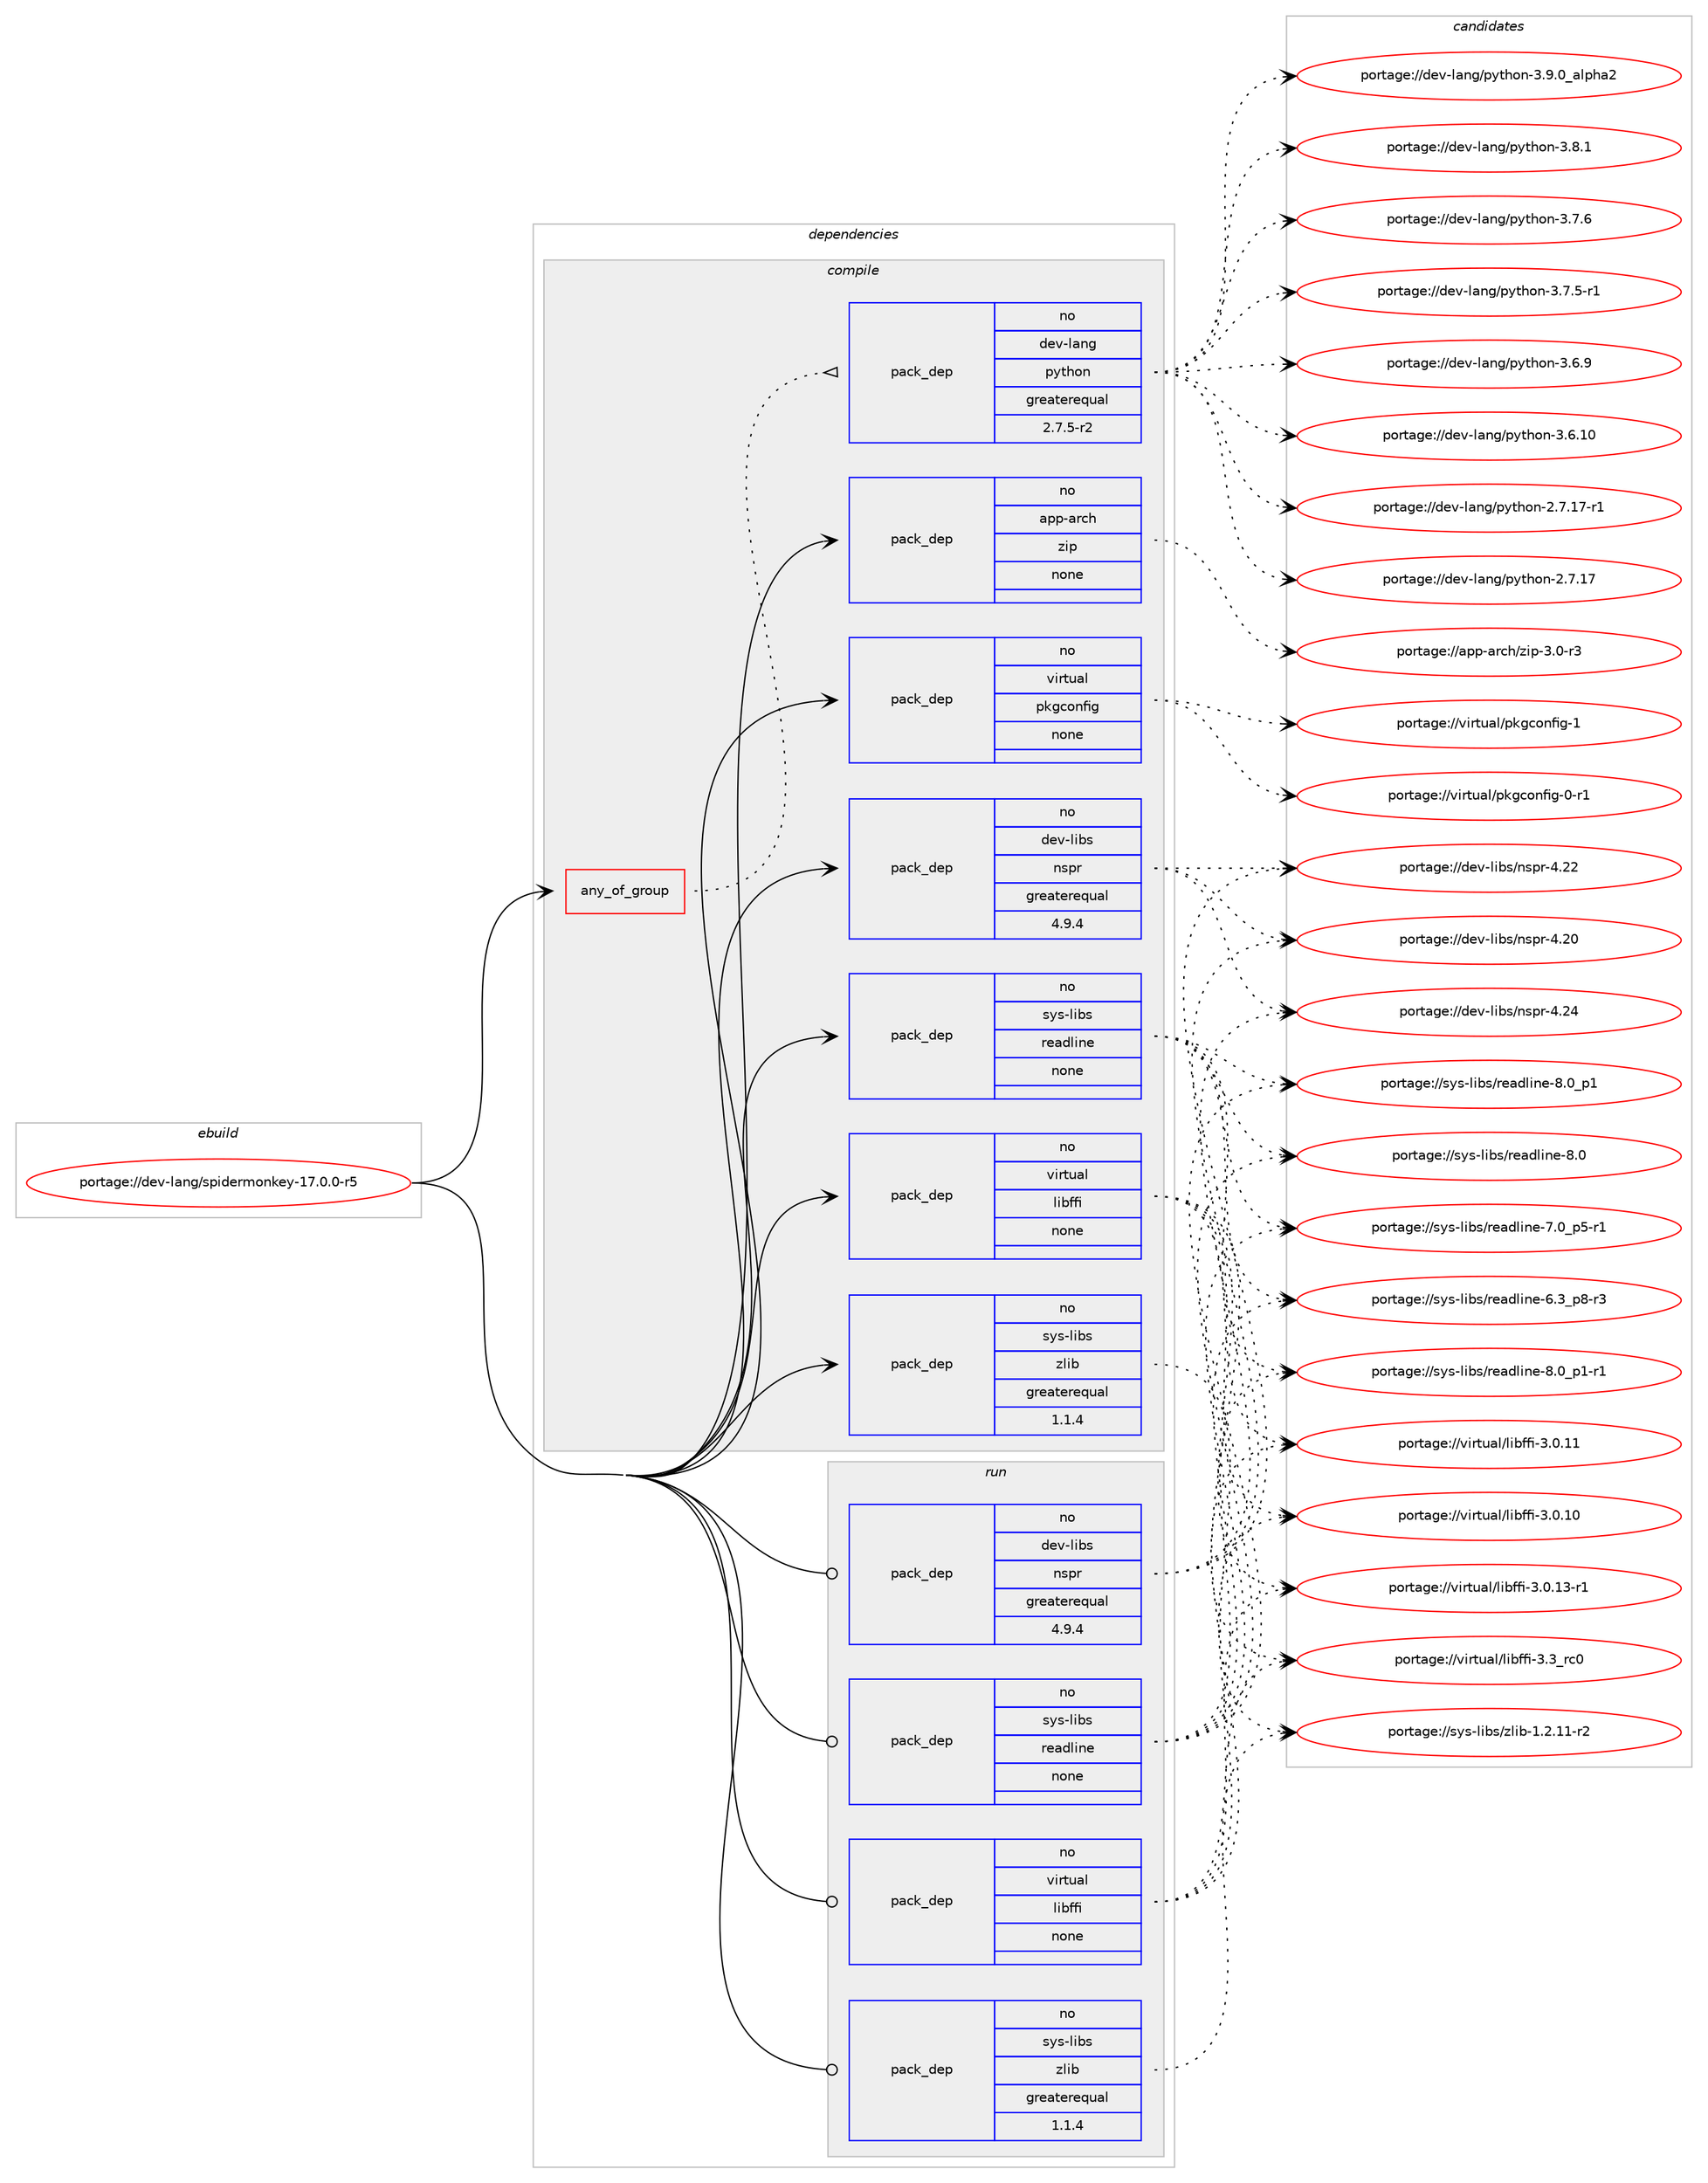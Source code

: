 digraph prolog {

# *************
# Graph options
# *************

newrank=true;
concentrate=true;
compound=true;
graph [rankdir=LR,fontname=Helvetica,fontsize=10,ranksep=1.5];#, ranksep=2.5, nodesep=0.2];
edge  [arrowhead=vee];
node  [fontname=Helvetica,fontsize=10];

# **********
# The ebuild
# **********

subgraph cluster_leftcol {
color=gray;
rank=same;
label=<<i>ebuild</i>>;
id [label="portage://dev-lang/spidermonkey-17.0.0-r5", color=red, width=4, href="../dev-lang/spidermonkey-17.0.0-r5.svg"];
}

# ****************
# The dependencies
# ****************

subgraph cluster_midcol {
color=gray;
label=<<i>dependencies</i>>;
subgraph cluster_compile {
fillcolor="#eeeeee";
style=filled;
label=<<i>compile</i>>;
subgraph any5177 {
dependency518158 [label=<<TABLE BORDER="0" CELLBORDER="1" CELLSPACING="0" CELLPADDING="4"><TR><TD CELLPADDING="10">any_of_group</TD></TR></TABLE>>, shape=none, color=red];subgraph pack385971 {
dependency518159 [label=<<TABLE BORDER="0" CELLBORDER="1" CELLSPACING="0" CELLPADDING="4" WIDTH="220"><TR><TD ROWSPAN="6" CELLPADDING="30">pack_dep</TD></TR><TR><TD WIDTH="110">no</TD></TR><TR><TD>dev-lang</TD></TR><TR><TD>python</TD></TR><TR><TD>greaterequal</TD></TR><TR><TD>2.7.5-r2</TD></TR></TABLE>>, shape=none, color=blue];
}
dependency518158:e -> dependency518159:w [weight=20,style="dotted",arrowhead="oinv"];
}
id:e -> dependency518158:w [weight=20,style="solid",arrowhead="vee"];
subgraph pack385972 {
dependency518160 [label=<<TABLE BORDER="0" CELLBORDER="1" CELLSPACING="0" CELLPADDING="4" WIDTH="220"><TR><TD ROWSPAN="6" CELLPADDING="30">pack_dep</TD></TR><TR><TD WIDTH="110">no</TD></TR><TR><TD>app-arch</TD></TR><TR><TD>zip</TD></TR><TR><TD>none</TD></TR><TR><TD></TD></TR></TABLE>>, shape=none, color=blue];
}
id:e -> dependency518160:w [weight=20,style="solid",arrowhead="vee"];
subgraph pack385973 {
dependency518161 [label=<<TABLE BORDER="0" CELLBORDER="1" CELLSPACING="0" CELLPADDING="4" WIDTH="220"><TR><TD ROWSPAN="6" CELLPADDING="30">pack_dep</TD></TR><TR><TD WIDTH="110">no</TD></TR><TR><TD>dev-libs</TD></TR><TR><TD>nspr</TD></TR><TR><TD>greaterequal</TD></TR><TR><TD>4.9.4</TD></TR></TABLE>>, shape=none, color=blue];
}
id:e -> dependency518161:w [weight=20,style="solid",arrowhead="vee"];
subgraph pack385974 {
dependency518162 [label=<<TABLE BORDER="0" CELLBORDER="1" CELLSPACING="0" CELLPADDING="4" WIDTH="220"><TR><TD ROWSPAN="6" CELLPADDING="30">pack_dep</TD></TR><TR><TD WIDTH="110">no</TD></TR><TR><TD>sys-libs</TD></TR><TR><TD>readline</TD></TR><TR><TD>none</TD></TR><TR><TD></TD></TR></TABLE>>, shape=none, color=blue];
}
id:e -> dependency518162:w [weight=20,style="solid",arrowhead="vee"];
subgraph pack385975 {
dependency518163 [label=<<TABLE BORDER="0" CELLBORDER="1" CELLSPACING="0" CELLPADDING="4" WIDTH="220"><TR><TD ROWSPAN="6" CELLPADDING="30">pack_dep</TD></TR><TR><TD WIDTH="110">no</TD></TR><TR><TD>sys-libs</TD></TR><TR><TD>zlib</TD></TR><TR><TD>greaterequal</TD></TR><TR><TD>1.1.4</TD></TR></TABLE>>, shape=none, color=blue];
}
id:e -> dependency518163:w [weight=20,style="solid",arrowhead="vee"];
subgraph pack385976 {
dependency518164 [label=<<TABLE BORDER="0" CELLBORDER="1" CELLSPACING="0" CELLPADDING="4" WIDTH="220"><TR><TD ROWSPAN="6" CELLPADDING="30">pack_dep</TD></TR><TR><TD WIDTH="110">no</TD></TR><TR><TD>virtual</TD></TR><TR><TD>libffi</TD></TR><TR><TD>none</TD></TR><TR><TD></TD></TR></TABLE>>, shape=none, color=blue];
}
id:e -> dependency518164:w [weight=20,style="solid",arrowhead="vee"];
subgraph pack385977 {
dependency518165 [label=<<TABLE BORDER="0" CELLBORDER="1" CELLSPACING="0" CELLPADDING="4" WIDTH="220"><TR><TD ROWSPAN="6" CELLPADDING="30">pack_dep</TD></TR><TR><TD WIDTH="110">no</TD></TR><TR><TD>virtual</TD></TR><TR><TD>pkgconfig</TD></TR><TR><TD>none</TD></TR><TR><TD></TD></TR></TABLE>>, shape=none, color=blue];
}
id:e -> dependency518165:w [weight=20,style="solid",arrowhead="vee"];
}
subgraph cluster_compileandrun {
fillcolor="#eeeeee";
style=filled;
label=<<i>compile and run</i>>;
}
subgraph cluster_run {
fillcolor="#eeeeee";
style=filled;
label=<<i>run</i>>;
subgraph pack385978 {
dependency518166 [label=<<TABLE BORDER="0" CELLBORDER="1" CELLSPACING="0" CELLPADDING="4" WIDTH="220"><TR><TD ROWSPAN="6" CELLPADDING="30">pack_dep</TD></TR><TR><TD WIDTH="110">no</TD></TR><TR><TD>dev-libs</TD></TR><TR><TD>nspr</TD></TR><TR><TD>greaterequal</TD></TR><TR><TD>4.9.4</TD></TR></TABLE>>, shape=none, color=blue];
}
id:e -> dependency518166:w [weight=20,style="solid",arrowhead="odot"];
subgraph pack385979 {
dependency518167 [label=<<TABLE BORDER="0" CELLBORDER="1" CELLSPACING="0" CELLPADDING="4" WIDTH="220"><TR><TD ROWSPAN="6" CELLPADDING="30">pack_dep</TD></TR><TR><TD WIDTH="110">no</TD></TR><TR><TD>sys-libs</TD></TR><TR><TD>readline</TD></TR><TR><TD>none</TD></TR><TR><TD></TD></TR></TABLE>>, shape=none, color=blue];
}
id:e -> dependency518167:w [weight=20,style="solid",arrowhead="odot"];
subgraph pack385980 {
dependency518168 [label=<<TABLE BORDER="0" CELLBORDER="1" CELLSPACING="0" CELLPADDING="4" WIDTH="220"><TR><TD ROWSPAN="6" CELLPADDING="30">pack_dep</TD></TR><TR><TD WIDTH="110">no</TD></TR><TR><TD>sys-libs</TD></TR><TR><TD>zlib</TD></TR><TR><TD>greaterequal</TD></TR><TR><TD>1.1.4</TD></TR></TABLE>>, shape=none, color=blue];
}
id:e -> dependency518168:w [weight=20,style="solid",arrowhead="odot"];
subgraph pack385981 {
dependency518169 [label=<<TABLE BORDER="0" CELLBORDER="1" CELLSPACING="0" CELLPADDING="4" WIDTH="220"><TR><TD ROWSPAN="6" CELLPADDING="30">pack_dep</TD></TR><TR><TD WIDTH="110">no</TD></TR><TR><TD>virtual</TD></TR><TR><TD>libffi</TD></TR><TR><TD>none</TD></TR><TR><TD></TD></TR></TABLE>>, shape=none, color=blue];
}
id:e -> dependency518169:w [weight=20,style="solid",arrowhead="odot"];
}
}

# **************
# The candidates
# **************

subgraph cluster_choices {
rank=same;
color=gray;
label=<<i>candidates</i>>;

subgraph choice385971 {
color=black;
nodesep=1;
choice10010111845108971101034711212111610411111045514657464895971081121049750 [label="portage://dev-lang/python-3.9.0_alpha2", color=red, width=4,href="../dev-lang/python-3.9.0_alpha2.svg"];
choice100101118451089711010347112121116104111110455146564649 [label="portage://dev-lang/python-3.8.1", color=red, width=4,href="../dev-lang/python-3.8.1.svg"];
choice100101118451089711010347112121116104111110455146554654 [label="portage://dev-lang/python-3.7.6", color=red, width=4,href="../dev-lang/python-3.7.6.svg"];
choice1001011184510897110103471121211161041111104551465546534511449 [label="portage://dev-lang/python-3.7.5-r1", color=red, width=4,href="../dev-lang/python-3.7.5-r1.svg"];
choice100101118451089711010347112121116104111110455146544657 [label="portage://dev-lang/python-3.6.9", color=red, width=4,href="../dev-lang/python-3.6.9.svg"];
choice10010111845108971101034711212111610411111045514654464948 [label="portage://dev-lang/python-3.6.10", color=red, width=4,href="../dev-lang/python-3.6.10.svg"];
choice100101118451089711010347112121116104111110455046554649554511449 [label="portage://dev-lang/python-2.7.17-r1", color=red, width=4,href="../dev-lang/python-2.7.17-r1.svg"];
choice10010111845108971101034711212111610411111045504655464955 [label="portage://dev-lang/python-2.7.17", color=red, width=4,href="../dev-lang/python-2.7.17.svg"];
dependency518159:e -> choice10010111845108971101034711212111610411111045514657464895971081121049750:w [style=dotted,weight="100"];
dependency518159:e -> choice100101118451089711010347112121116104111110455146564649:w [style=dotted,weight="100"];
dependency518159:e -> choice100101118451089711010347112121116104111110455146554654:w [style=dotted,weight="100"];
dependency518159:e -> choice1001011184510897110103471121211161041111104551465546534511449:w [style=dotted,weight="100"];
dependency518159:e -> choice100101118451089711010347112121116104111110455146544657:w [style=dotted,weight="100"];
dependency518159:e -> choice10010111845108971101034711212111610411111045514654464948:w [style=dotted,weight="100"];
dependency518159:e -> choice100101118451089711010347112121116104111110455046554649554511449:w [style=dotted,weight="100"];
dependency518159:e -> choice10010111845108971101034711212111610411111045504655464955:w [style=dotted,weight="100"];
}
subgraph choice385972 {
color=black;
nodesep=1;
choice9711211245971149910447122105112455146484511451 [label="portage://app-arch/zip-3.0-r3", color=red, width=4,href="../app-arch/zip-3.0-r3.svg"];
dependency518160:e -> choice9711211245971149910447122105112455146484511451:w [style=dotted,weight="100"];
}
subgraph choice385973 {
color=black;
nodesep=1;
choice1001011184510810598115471101151121144552465052 [label="portage://dev-libs/nspr-4.24", color=red, width=4,href="../dev-libs/nspr-4.24.svg"];
choice1001011184510810598115471101151121144552465050 [label="portage://dev-libs/nspr-4.22", color=red, width=4,href="../dev-libs/nspr-4.22.svg"];
choice1001011184510810598115471101151121144552465048 [label="portage://dev-libs/nspr-4.20", color=red, width=4,href="../dev-libs/nspr-4.20.svg"];
dependency518161:e -> choice1001011184510810598115471101151121144552465052:w [style=dotted,weight="100"];
dependency518161:e -> choice1001011184510810598115471101151121144552465050:w [style=dotted,weight="100"];
dependency518161:e -> choice1001011184510810598115471101151121144552465048:w [style=dotted,weight="100"];
}
subgraph choice385974 {
color=black;
nodesep=1;
choice115121115451081059811547114101971001081051101014556464895112494511449 [label="portage://sys-libs/readline-8.0_p1-r1", color=red, width=4,href="../sys-libs/readline-8.0_p1-r1.svg"];
choice11512111545108105981154711410197100108105110101455646489511249 [label="portage://sys-libs/readline-8.0_p1", color=red, width=4,href="../sys-libs/readline-8.0_p1.svg"];
choice1151211154510810598115471141019710010810511010145564648 [label="portage://sys-libs/readline-8.0", color=red, width=4,href="../sys-libs/readline-8.0.svg"];
choice115121115451081059811547114101971001081051101014555464895112534511449 [label="portage://sys-libs/readline-7.0_p5-r1", color=red, width=4,href="../sys-libs/readline-7.0_p5-r1.svg"];
choice115121115451081059811547114101971001081051101014554465195112564511451 [label="portage://sys-libs/readline-6.3_p8-r3", color=red, width=4,href="../sys-libs/readline-6.3_p8-r3.svg"];
dependency518162:e -> choice115121115451081059811547114101971001081051101014556464895112494511449:w [style=dotted,weight="100"];
dependency518162:e -> choice11512111545108105981154711410197100108105110101455646489511249:w [style=dotted,weight="100"];
dependency518162:e -> choice1151211154510810598115471141019710010810511010145564648:w [style=dotted,weight="100"];
dependency518162:e -> choice115121115451081059811547114101971001081051101014555464895112534511449:w [style=dotted,weight="100"];
dependency518162:e -> choice115121115451081059811547114101971001081051101014554465195112564511451:w [style=dotted,weight="100"];
}
subgraph choice385975 {
color=black;
nodesep=1;
choice11512111545108105981154712210810598454946504649494511450 [label="portage://sys-libs/zlib-1.2.11-r2", color=red, width=4,href="../sys-libs/zlib-1.2.11-r2.svg"];
dependency518163:e -> choice11512111545108105981154712210810598454946504649494511450:w [style=dotted,weight="100"];
}
subgraph choice385976 {
color=black;
nodesep=1;
choice11810511411611797108471081059810210210545514651951149948 [label="portage://virtual/libffi-3.3_rc0", color=red, width=4,href="../virtual/libffi-3.3_rc0.svg"];
choice118105114116117971084710810598102102105455146484649514511449 [label="portage://virtual/libffi-3.0.13-r1", color=red, width=4,href="../virtual/libffi-3.0.13-r1.svg"];
choice11810511411611797108471081059810210210545514648464949 [label="portage://virtual/libffi-3.0.11", color=red, width=4,href="../virtual/libffi-3.0.11.svg"];
choice11810511411611797108471081059810210210545514648464948 [label="portage://virtual/libffi-3.0.10", color=red, width=4,href="../virtual/libffi-3.0.10.svg"];
dependency518164:e -> choice11810511411611797108471081059810210210545514651951149948:w [style=dotted,weight="100"];
dependency518164:e -> choice118105114116117971084710810598102102105455146484649514511449:w [style=dotted,weight="100"];
dependency518164:e -> choice11810511411611797108471081059810210210545514648464949:w [style=dotted,weight="100"];
dependency518164:e -> choice11810511411611797108471081059810210210545514648464948:w [style=dotted,weight="100"];
}
subgraph choice385977 {
color=black;
nodesep=1;
choice1181051141161179710847112107103991111101021051034549 [label="portage://virtual/pkgconfig-1", color=red, width=4,href="../virtual/pkgconfig-1.svg"];
choice11810511411611797108471121071039911111010210510345484511449 [label="portage://virtual/pkgconfig-0-r1", color=red, width=4,href="../virtual/pkgconfig-0-r1.svg"];
dependency518165:e -> choice1181051141161179710847112107103991111101021051034549:w [style=dotted,weight="100"];
dependency518165:e -> choice11810511411611797108471121071039911111010210510345484511449:w [style=dotted,weight="100"];
}
subgraph choice385978 {
color=black;
nodesep=1;
choice1001011184510810598115471101151121144552465052 [label="portage://dev-libs/nspr-4.24", color=red, width=4,href="../dev-libs/nspr-4.24.svg"];
choice1001011184510810598115471101151121144552465050 [label="portage://dev-libs/nspr-4.22", color=red, width=4,href="../dev-libs/nspr-4.22.svg"];
choice1001011184510810598115471101151121144552465048 [label="portage://dev-libs/nspr-4.20", color=red, width=4,href="../dev-libs/nspr-4.20.svg"];
dependency518166:e -> choice1001011184510810598115471101151121144552465052:w [style=dotted,weight="100"];
dependency518166:e -> choice1001011184510810598115471101151121144552465050:w [style=dotted,weight="100"];
dependency518166:e -> choice1001011184510810598115471101151121144552465048:w [style=dotted,weight="100"];
}
subgraph choice385979 {
color=black;
nodesep=1;
choice115121115451081059811547114101971001081051101014556464895112494511449 [label="portage://sys-libs/readline-8.0_p1-r1", color=red, width=4,href="../sys-libs/readline-8.0_p1-r1.svg"];
choice11512111545108105981154711410197100108105110101455646489511249 [label="portage://sys-libs/readline-8.0_p1", color=red, width=4,href="../sys-libs/readline-8.0_p1.svg"];
choice1151211154510810598115471141019710010810511010145564648 [label="portage://sys-libs/readline-8.0", color=red, width=4,href="../sys-libs/readline-8.0.svg"];
choice115121115451081059811547114101971001081051101014555464895112534511449 [label="portage://sys-libs/readline-7.0_p5-r1", color=red, width=4,href="../sys-libs/readline-7.0_p5-r1.svg"];
choice115121115451081059811547114101971001081051101014554465195112564511451 [label="portage://sys-libs/readline-6.3_p8-r3", color=red, width=4,href="../sys-libs/readline-6.3_p8-r3.svg"];
dependency518167:e -> choice115121115451081059811547114101971001081051101014556464895112494511449:w [style=dotted,weight="100"];
dependency518167:e -> choice11512111545108105981154711410197100108105110101455646489511249:w [style=dotted,weight="100"];
dependency518167:e -> choice1151211154510810598115471141019710010810511010145564648:w [style=dotted,weight="100"];
dependency518167:e -> choice115121115451081059811547114101971001081051101014555464895112534511449:w [style=dotted,weight="100"];
dependency518167:e -> choice115121115451081059811547114101971001081051101014554465195112564511451:w [style=dotted,weight="100"];
}
subgraph choice385980 {
color=black;
nodesep=1;
choice11512111545108105981154712210810598454946504649494511450 [label="portage://sys-libs/zlib-1.2.11-r2", color=red, width=4,href="../sys-libs/zlib-1.2.11-r2.svg"];
dependency518168:e -> choice11512111545108105981154712210810598454946504649494511450:w [style=dotted,weight="100"];
}
subgraph choice385981 {
color=black;
nodesep=1;
choice11810511411611797108471081059810210210545514651951149948 [label="portage://virtual/libffi-3.3_rc0", color=red, width=4,href="../virtual/libffi-3.3_rc0.svg"];
choice118105114116117971084710810598102102105455146484649514511449 [label="portage://virtual/libffi-3.0.13-r1", color=red, width=4,href="../virtual/libffi-3.0.13-r1.svg"];
choice11810511411611797108471081059810210210545514648464949 [label="portage://virtual/libffi-3.0.11", color=red, width=4,href="../virtual/libffi-3.0.11.svg"];
choice11810511411611797108471081059810210210545514648464948 [label="portage://virtual/libffi-3.0.10", color=red, width=4,href="../virtual/libffi-3.0.10.svg"];
dependency518169:e -> choice11810511411611797108471081059810210210545514651951149948:w [style=dotted,weight="100"];
dependency518169:e -> choice118105114116117971084710810598102102105455146484649514511449:w [style=dotted,weight="100"];
dependency518169:e -> choice11810511411611797108471081059810210210545514648464949:w [style=dotted,weight="100"];
dependency518169:e -> choice11810511411611797108471081059810210210545514648464948:w [style=dotted,weight="100"];
}
}

}
